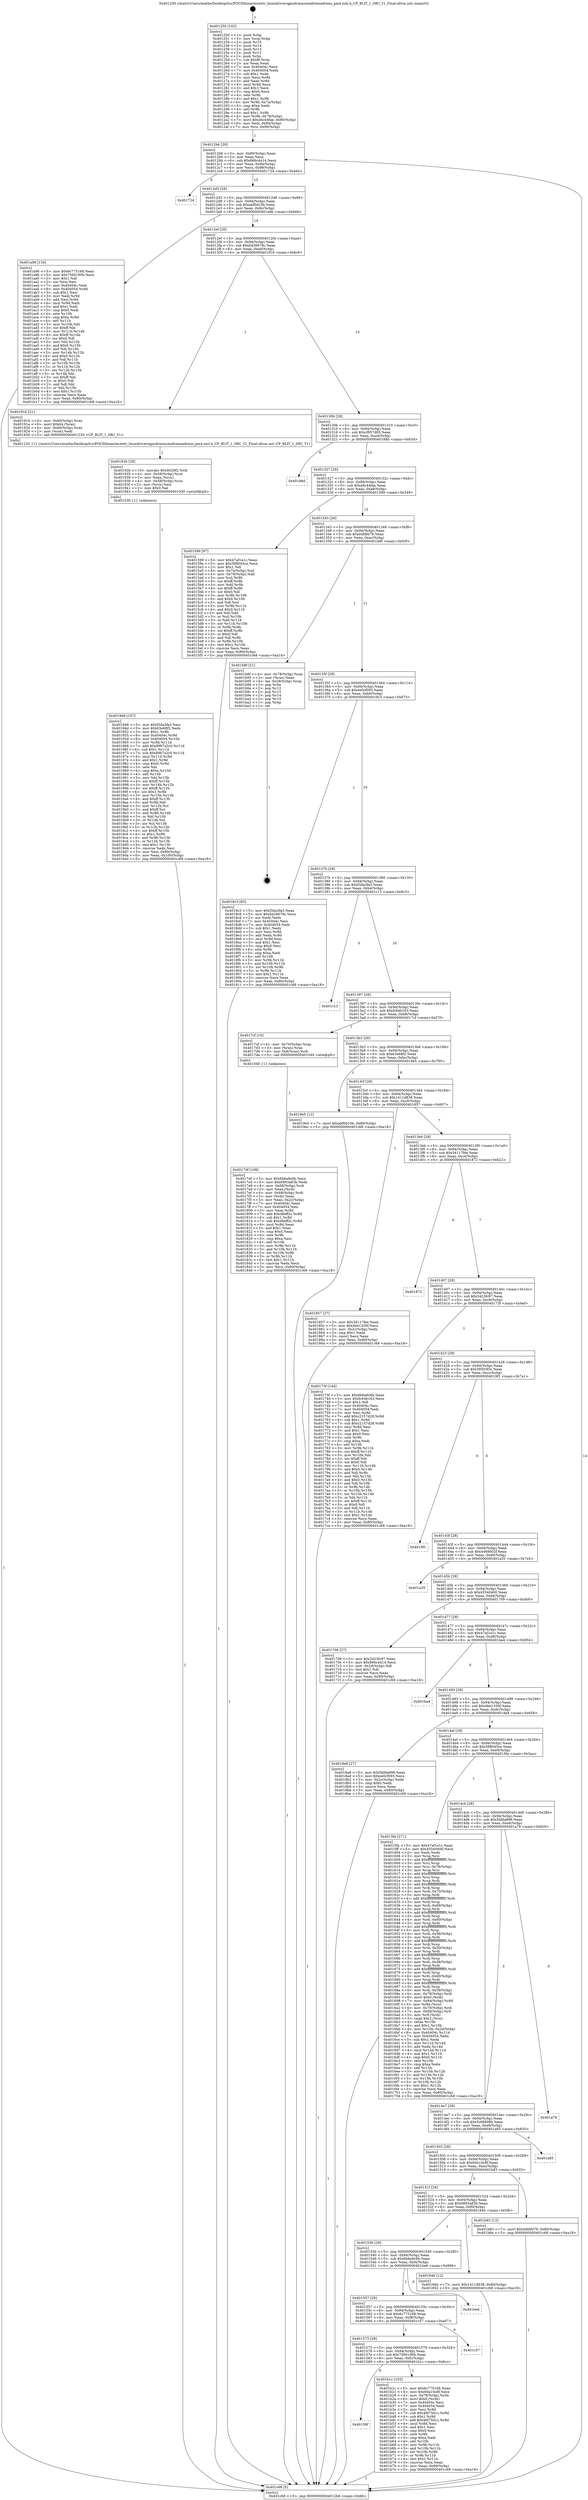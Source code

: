digraph "0x401250" {
  label = "0x401250 (/mnt/c/Users/mathe/Desktop/tcc/POCII/binaries/extr_linuxdriversgpudrmmsmadrenoadreno_pm4.xml.h_CP_BLIT_1_SRC_Y1_Final-ollvm.out::main(0))"
  labelloc = "t"
  node[shape=record]

  Entry [label="",width=0.3,height=0.3,shape=circle,fillcolor=black,style=filled]
  "0x4012b6" [label="{
     0x4012b6 [29]\l
     | [instrs]\l
     &nbsp;&nbsp;0x4012b6 \<+3\>: mov -0x80(%rbp),%eax\l
     &nbsp;&nbsp;0x4012b9 \<+2\>: mov %eax,%ecx\l
     &nbsp;&nbsp;0x4012bb \<+6\>: sub $0x866c4414,%ecx\l
     &nbsp;&nbsp;0x4012c1 \<+6\>: mov %eax,-0x94(%rbp)\l
     &nbsp;&nbsp;0x4012c7 \<+6\>: mov %ecx,-0x98(%rbp)\l
     &nbsp;&nbsp;0x4012cd \<+6\>: je 0000000000401724 \<main+0x4d4\>\l
  }"]
  "0x401724" [label="{
     0x401724\l
  }", style=dashed]
  "0x4012d3" [label="{
     0x4012d3 [28]\l
     | [instrs]\l
     &nbsp;&nbsp;0x4012d3 \<+5\>: jmp 00000000004012d8 \<main+0x88\>\l
     &nbsp;&nbsp;0x4012d8 \<+6\>: mov -0x94(%rbp),%eax\l
     &nbsp;&nbsp;0x4012de \<+5\>: sub $0xabf0d10b,%eax\l
     &nbsp;&nbsp;0x4012e3 \<+6\>: mov %eax,-0x9c(%rbp)\l
     &nbsp;&nbsp;0x4012e9 \<+6\>: je 0000000000401a96 \<main+0x846\>\l
  }"]
  Exit [label="",width=0.3,height=0.3,shape=circle,fillcolor=black,style=filled,peripheries=2]
  "0x401a96" [label="{
     0x401a96 [134]\l
     | [instrs]\l
     &nbsp;&nbsp;0x401a96 \<+5\>: mov $0x6c775168,%eax\l
     &nbsp;&nbsp;0x401a9b \<+5\>: mov $0x7560190b,%ecx\l
     &nbsp;&nbsp;0x401aa0 \<+2\>: mov $0x1,%dl\l
     &nbsp;&nbsp;0x401aa2 \<+2\>: xor %esi,%esi\l
     &nbsp;&nbsp;0x401aa4 \<+7\>: mov 0x40404c,%edi\l
     &nbsp;&nbsp;0x401aab \<+8\>: mov 0x404054,%r8d\l
     &nbsp;&nbsp;0x401ab3 \<+3\>: sub $0x1,%esi\l
     &nbsp;&nbsp;0x401ab6 \<+3\>: mov %edi,%r9d\l
     &nbsp;&nbsp;0x401ab9 \<+3\>: add %esi,%r9d\l
     &nbsp;&nbsp;0x401abc \<+4\>: imul %r9d,%edi\l
     &nbsp;&nbsp;0x401ac0 \<+3\>: and $0x1,%edi\l
     &nbsp;&nbsp;0x401ac3 \<+3\>: cmp $0x0,%edi\l
     &nbsp;&nbsp;0x401ac6 \<+4\>: sete %r10b\l
     &nbsp;&nbsp;0x401aca \<+4\>: cmp $0xa,%r8d\l
     &nbsp;&nbsp;0x401ace \<+4\>: setl %r11b\l
     &nbsp;&nbsp;0x401ad2 \<+3\>: mov %r10b,%bl\l
     &nbsp;&nbsp;0x401ad5 \<+3\>: xor $0xff,%bl\l
     &nbsp;&nbsp;0x401ad8 \<+3\>: mov %r11b,%r14b\l
     &nbsp;&nbsp;0x401adb \<+4\>: xor $0xff,%r14b\l
     &nbsp;&nbsp;0x401adf \<+3\>: xor $0x0,%dl\l
     &nbsp;&nbsp;0x401ae2 \<+3\>: mov %bl,%r15b\l
     &nbsp;&nbsp;0x401ae5 \<+4\>: and $0x0,%r15b\l
     &nbsp;&nbsp;0x401ae9 \<+3\>: and %dl,%r10b\l
     &nbsp;&nbsp;0x401aec \<+3\>: mov %r14b,%r12b\l
     &nbsp;&nbsp;0x401aef \<+4\>: and $0x0,%r12b\l
     &nbsp;&nbsp;0x401af3 \<+3\>: and %dl,%r11b\l
     &nbsp;&nbsp;0x401af6 \<+3\>: or %r10b,%r15b\l
     &nbsp;&nbsp;0x401af9 \<+3\>: or %r11b,%r12b\l
     &nbsp;&nbsp;0x401afc \<+3\>: xor %r12b,%r15b\l
     &nbsp;&nbsp;0x401aff \<+3\>: or %r14b,%bl\l
     &nbsp;&nbsp;0x401b02 \<+3\>: xor $0xff,%bl\l
     &nbsp;&nbsp;0x401b05 \<+3\>: or $0x0,%dl\l
     &nbsp;&nbsp;0x401b08 \<+2\>: and %dl,%bl\l
     &nbsp;&nbsp;0x401b0a \<+3\>: or %bl,%r15b\l
     &nbsp;&nbsp;0x401b0d \<+4\>: test $0x1,%r15b\l
     &nbsp;&nbsp;0x401b11 \<+3\>: cmovne %ecx,%eax\l
     &nbsp;&nbsp;0x401b14 \<+3\>: mov %eax,-0x80(%rbp)\l
     &nbsp;&nbsp;0x401b17 \<+5\>: jmp 0000000000401c68 \<main+0xa18\>\l
  }"]
  "0x4012ef" [label="{
     0x4012ef [28]\l
     | [instrs]\l
     &nbsp;&nbsp;0x4012ef \<+5\>: jmp 00000000004012f4 \<main+0xa4\>\l
     &nbsp;&nbsp;0x4012f4 \<+6\>: mov -0x94(%rbp),%eax\l
     &nbsp;&nbsp;0x4012fa \<+5\>: sub $0xb426678c,%eax\l
     &nbsp;&nbsp;0x4012ff \<+6\>: mov %eax,-0xa0(%rbp)\l
     &nbsp;&nbsp;0x401305 \<+6\>: je 0000000000401916 \<main+0x6c6\>\l
  }"]
  "0x40158f" [label="{
     0x40158f\l
  }", style=dashed]
  "0x401916" [label="{
     0x401916 [21]\l
     | [instrs]\l
     &nbsp;&nbsp;0x401916 \<+4\>: mov -0x60(%rbp),%rax\l
     &nbsp;&nbsp;0x40191a \<+6\>: movl $0x64,(%rax)\l
     &nbsp;&nbsp;0x401920 \<+4\>: mov -0x60(%rbp),%rax\l
     &nbsp;&nbsp;0x401924 \<+2\>: mov (%rax),%edi\l
     &nbsp;&nbsp;0x401926 \<+5\>: call 0000000000401220 \<CP_BLIT_1_SRC_Y1\>\l
     | [calls]\l
     &nbsp;&nbsp;0x401220 \{1\} (/mnt/c/Users/mathe/Desktop/tcc/POCII/binaries/extr_linuxdriversgpudrmmsmadrenoadreno_pm4.xml.h_CP_BLIT_1_SRC_Y1_Final-ollvm.out::CP_BLIT_1_SRC_Y1)\l
  }"]
  "0x40130b" [label="{
     0x40130b [28]\l
     | [instrs]\l
     &nbsp;&nbsp;0x40130b \<+5\>: jmp 0000000000401310 \<main+0xc0\>\l
     &nbsp;&nbsp;0x401310 \<+6\>: mov -0x94(%rbp),%eax\l
     &nbsp;&nbsp;0x401316 \<+5\>: sub $0xcf857d05,%eax\l
     &nbsp;&nbsp;0x40131b \<+6\>: mov %eax,-0xa4(%rbp)\l
     &nbsp;&nbsp;0x401321 \<+6\>: je 000000000040188d \<main+0x63d\>\l
  }"]
  "0x401b1c" [label="{
     0x401b1c [103]\l
     | [instrs]\l
     &nbsp;&nbsp;0x401b1c \<+5\>: mov $0x6c775168,%eax\l
     &nbsp;&nbsp;0x401b21 \<+5\>: mov $0x60a10c8f,%ecx\l
     &nbsp;&nbsp;0x401b26 \<+4\>: mov -0x78(%rbp),%rdx\l
     &nbsp;&nbsp;0x401b2a \<+6\>: movl $0x0,(%rdx)\l
     &nbsp;&nbsp;0x401b30 \<+7\>: mov 0x40404c,%esi\l
     &nbsp;&nbsp;0x401b37 \<+7\>: mov 0x404054,%edi\l
     &nbsp;&nbsp;0x401b3e \<+3\>: mov %esi,%r8d\l
     &nbsp;&nbsp;0x401b41 \<+7\>: sub $0x4fd75d1c,%r8d\l
     &nbsp;&nbsp;0x401b48 \<+4\>: sub $0x1,%r8d\l
     &nbsp;&nbsp;0x401b4c \<+7\>: add $0x4fd75d1c,%r8d\l
     &nbsp;&nbsp;0x401b53 \<+4\>: imul %r8d,%esi\l
     &nbsp;&nbsp;0x401b57 \<+3\>: and $0x1,%esi\l
     &nbsp;&nbsp;0x401b5a \<+3\>: cmp $0x0,%esi\l
     &nbsp;&nbsp;0x401b5d \<+4\>: sete %r9b\l
     &nbsp;&nbsp;0x401b61 \<+3\>: cmp $0xa,%edi\l
     &nbsp;&nbsp;0x401b64 \<+4\>: setl %r10b\l
     &nbsp;&nbsp;0x401b68 \<+3\>: mov %r9b,%r11b\l
     &nbsp;&nbsp;0x401b6b \<+3\>: and %r10b,%r11b\l
     &nbsp;&nbsp;0x401b6e \<+3\>: xor %r10b,%r9b\l
     &nbsp;&nbsp;0x401b71 \<+3\>: or %r9b,%r11b\l
     &nbsp;&nbsp;0x401b74 \<+4\>: test $0x1,%r11b\l
     &nbsp;&nbsp;0x401b78 \<+3\>: cmovne %ecx,%eax\l
     &nbsp;&nbsp;0x401b7b \<+3\>: mov %eax,-0x80(%rbp)\l
     &nbsp;&nbsp;0x401b7e \<+5\>: jmp 0000000000401c68 \<main+0xa18\>\l
  }"]
  "0x40188d" [label="{
     0x40188d\l
  }", style=dashed]
  "0x401327" [label="{
     0x401327 [28]\l
     | [instrs]\l
     &nbsp;&nbsp;0x401327 \<+5\>: jmp 000000000040132c \<main+0xdc\>\l
     &nbsp;&nbsp;0x40132c \<+6\>: mov -0x94(%rbp),%eax\l
     &nbsp;&nbsp;0x401332 \<+5\>: sub $0xd4c44fae,%eax\l
     &nbsp;&nbsp;0x401337 \<+6\>: mov %eax,-0xa8(%rbp)\l
     &nbsp;&nbsp;0x40133d \<+6\>: je 0000000000401599 \<main+0x349\>\l
  }"]
  "0x401573" [label="{
     0x401573 [28]\l
     | [instrs]\l
     &nbsp;&nbsp;0x401573 \<+5\>: jmp 0000000000401578 \<main+0x328\>\l
     &nbsp;&nbsp;0x401578 \<+6\>: mov -0x94(%rbp),%eax\l
     &nbsp;&nbsp;0x40157e \<+5\>: sub $0x7560190b,%eax\l
     &nbsp;&nbsp;0x401583 \<+6\>: mov %eax,-0xfc(%rbp)\l
     &nbsp;&nbsp;0x401589 \<+6\>: je 0000000000401b1c \<main+0x8cc\>\l
  }"]
  "0x401599" [label="{
     0x401599 [97]\l
     | [instrs]\l
     &nbsp;&nbsp;0x401599 \<+5\>: mov $0x47af1e1c,%eax\l
     &nbsp;&nbsp;0x40159e \<+5\>: mov $0x588045ce,%ecx\l
     &nbsp;&nbsp;0x4015a3 \<+2\>: mov $0x1,%dl\l
     &nbsp;&nbsp;0x4015a5 \<+4\>: mov -0x7a(%rbp),%sil\l
     &nbsp;&nbsp;0x4015a9 \<+4\>: mov -0x79(%rbp),%dil\l
     &nbsp;&nbsp;0x4015ad \<+3\>: mov %sil,%r8b\l
     &nbsp;&nbsp;0x4015b0 \<+4\>: xor $0xff,%r8b\l
     &nbsp;&nbsp;0x4015b4 \<+3\>: mov %dil,%r9b\l
     &nbsp;&nbsp;0x4015b7 \<+4\>: xor $0xff,%r9b\l
     &nbsp;&nbsp;0x4015bb \<+3\>: xor $0x0,%dl\l
     &nbsp;&nbsp;0x4015be \<+3\>: mov %r8b,%r10b\l
     &nbsp;&nbsp;0x4015c1 \<+4\>: and $0x0,%r10b\l
     &nbsp;&nbsp;0x4015c5 \<+3\>: and %dl,%sil\l
     &nbsp;&nbsp;0x4015c8 \<+3\>: mov %r9b,%r11b\l
     &nbsp;&nbsp;0x4015cb \<+4\>: and $0x0,%r11b\l
     &nbsp;&nbsp;0x4015cf \<+3\>: and %dl,%dil\l
     &nbsp;&nbsp;0x4015d2 \<+3\>: or %sil,%r10b\l
     &nbsp;&nbsp;0x4015d5 \<+3\>: or %dil,%r11b\l
     &nbsp;&nbsp;0x4015d8 \<+3\>: xor %r11b,%r10b\l
     &nbsp;&nbsp;0x4015db \<+3\>: or %r9b,%r8b\l
     &nbsp;&nbsp;0x4015de \<+4\>: xor $0xff,%r8b\l
     &nbsp;&nbsp;0x4015e2 \<+3\>: or $0x0,%dl\l
     &nbsp;&nbsp;0x4015e5 \<+3\>: and %dl,%r8b\l
     &nbsp;&nbsp;0x4015e8 \<+3\>: or %r8b,%r10b\l
     &nbsp;&nbsp;0x4015eb \<+4\>: test $0x1,%r10b\l
     &nbsp;&nbsp;0x4015ef \<+3\>: cmovne %ecx,%eax\l
     &nbsp;&nbsp;0x4015f2 \<+3\>: mov %eax,-0x80(%rbp)\l
     &nbsp;&nbsp;0x4015f5 \<+5\>: jmp 0000000000401c68 \<main+0xa18\>\l
  }"]
  "0x401343" [label="{
     0x401343 [28]\l
     | [instrs]\l
     &nbsp;&nbsp;0x401343 \<+5\>: jmp 0000000000401348 \<main+0xf8\>\l
     &nbsp;&nbsp;0x401348 \<+6\>: mov -0x94(%rbp),%eax\l
     &nbsp;&nbsp;0x40134e \<+5\>: sub $0xd4fdfd79,%eax\l
     &nbsp;&nbsp;0x401353 \<+6\>: mov %eax,-0xac(%rbp)\l
     &nbsp;&nbsp;0x401359 \<+6\>: je 0000000000401b8f \<main+0x93f\>\l
  }"]
  "0x401c68" [label="{
     0x401c68 [5]\l
     | [instrs]\l
     &nbsp;&nbsp;0x401c68 \<+5\>: jmp 00000000004012b6 \<main+0x66\>\l
  }"]
  "0x401250" [label="{
     0x401250 [102]\l
     | [instrs]\l
     &nbsp;&nbsp;0x401250 \<+1\>: push %rbp\l
     &nbsp;&nbsp;0x401251 \<+3\>: mov %rsp,%rbp\l
     &nbsp;&nbsp;0x401254 \<+2\>: push %r15\l
     &nbsp;&nbsp;0x401256 \<+2\>: push %r14\l
     &nbsp;&nbsp;0x401258 \<+2\>: push %r13\l
     &nbsp;&nbsp;0x40125a \<+2\>: push %r12\l
     &nbsp;&nbsp;0x40125c \<+1\>: push %rbx\l
     &nbsp;&nbsp;0x40125d \<+7\>: sub $0xf8,%rsp\l
     &nbsp;&nbsp;0x401264 \<+2\>: xor %eax,%eax\l
     &nbsp;&nbsp;0x401266 \<+7\>: mov 0x40404c,%ecx\l
     &nbsp;&nbsp;0x40126d \<+7\>: mov 0x404054,%edx\l
     &nbsp;&nbsp;0x401274 \<+3\>: sub $0x1,%eax\l
     &nbsp;&nbsp;0x401277 \<+3\>: mov %ecx,%r8d\l
     &nbsp;&nbsp;0x40127a \<+3\>: add %eax,%r8d\l
     &nbsp;&nbsp;0x40127d \<+4\>: imul %r8d,%ecx\l
     &nbsp;&nbsp;0x401281 \<+3\>: and $0x1,%ecx\l
     &nbsp;&nbsp;0x401284 \<+3\>: cmp $0x0,%ecx\l
     &nbsp;&nbsp;0x401287 \<+4\>: sete %r9b\l
     &nbsp;&nbsp;0x40128b \<+4\>: and $0x1,%r9b\l
     &nbsp;&nbsp;0x40128f \<+4\>: mov %r9b,-0x7a(%rbp)\l
     &nbsp;&nbsp;0x401293 \<+3\>: cmp $0xa,%edx\l
     &nbsp;&nbsp;0x401296 \<+4\>: setl %r9b\l
     &nbsp;&nbsp;0x40129a \<+4\>: and $0x1,%r9b\l
     &nbsp;&nbsp;0x40129e \<+4\>: mov %r9b,-0x79(%rbp)\l
     &nbsp;&nbsp;0x4012a2 \<+7\>: movl $0xd4c44fae,-0x80(%rbp)\l
     &nbsp;&nbsp;0x4012a9 \<+6\>: mov %edi,-0x84(%rbp)\l
     &nbsp;&nbsp;0x4012af \<+7\>: mov %rsi,-0x90(%rbp)\l
  }"]
  "0x401c57" [label="{
     0x401c57\l
  }", style=dashed]
  "0x401b8f" [label="{
     0x401b8f [21]\l
     | [instrs]\l
     &nbsp;&nbsp;0x401b8f \<+4\>: mov -0x78(%rbp),%rax\l
     &nbsp;&nbsp;0x401b93 \<+2\>: mov (%rax),%eax\l
     &nbsp;&nbsp;0x401b95 \<+4\>: lea -0x28(%rbp),%rsp\l
     &nbsp;&nbsp;0x401b99 \<+1\>: pop %rbx\l
     &nbsp;&nbsp;0x401b9a \<+2\>: pop %r12\l
     &nbsp;&nbsp;0x401b9c \<+2\>: pop %r13\l
     &nbsp;&nbsp;0x401b9e \<+2\>: pop %r14\l
     &nbsp;&nbsp;0x401ba0 \<+2\>: pop %r15\l
     &nbsp;&nbsp;0x401ba2 \<+1\>: pop %rbp\l
     &nbsp;&nbsp;0x401ba3 \<+1\>: ret\l
  }"]
  "0x40135f" [label="{
     0x40135f [28]\l
     | [instrs]\l
     &nbsp;&nbsp;0x40135f \<+5\>: jmp 0000000000401364 \<main+0x114\>\l
     &nbsp;&nbsp;0x401364 \<+6\>: mov -0x94(%rbp),%eax\l
     &nbsp;&nbsp;0x40136a \<+5\>: sub $0xee0cf093,%eax\l
     &nbsp;&nbsp;0x40136f \<+6\>: mov %eax,-0xb0(%rbp)\l
     &nbsp;&nbsp;0x401375 \<+6\>: je 00000000004018c3 \<main+0x673\>\l
  }"]
  "0x401557" [label="{
     0x401557 [28]\l
     | [instrs]\l
     &nbsp;&nbsp;0x401557 \<+5\>: jmp 000000000040155c \<main+0x30c\>\l
     &nbsp;&nbsp;0x40155c \<+6\>: mov -0x94(%rbp),%eax\l
     &nbsp;&nbsp;0x401562 \<+5\>: sub $0x6c775168,%eax\l
     &nbsp;&nbsp;0x401567 \<+6\>: mov %eax,-0xf8(%rbp)\l
     &nbsp;&nbsp;0x40156d \<+6\>: je 0000000000401c57 \<main+0xa07\>\l
  }"]
  "0x4018c3" [label="{
     0x4018c3 [83]\l
     | [instrs]\l
     &nbsp;&nbsp;0x4018c3 \<+5\>: mov $0xf3da3fa3,%eax\l
     &nbsp;&nbsp;0x4018c8 \<+5\>: mov $0xb426678c,%ecx\l
     &nbsp;&nbsp;0x4018cd \<+2\>: xor %edx,%edx\l
     &nbsp;&nbsp;0x4018cf \<+7\>: mov 0x40404c,%esi\l
     &nbsp;&nbsp;0x4018d6 \<+7\>: mov 0x404054,%edi\l
     &nbsp;&nbsp;0x4018dd \<+3\>: sub $0x1,%edx\l
     &nbsp;&nbsp;0x4018e0 \<+3\>: mov %esi,%r8d\l
     &nbsp;&nbsp;0x4018e3 \<+3\>: add %edx,%r8d\l
     &nbsp;&nbsp;0x4018e6 \<+4\>: imul %r8d,%esi\l
     &nbsp;&nbsp;0x4018ea \<+3\>: and $0x1,%esi\l
     &nbsp;&nbsp;0x4018ed \<+3\>: cmp $0x0,%esi\l
     &nbsp;&nbsp;0x4018f0 \<+4\>: sete %r9b\l
     &nbsp;&nbsp;0x4018f4 \<+3\>: cmp $0xa,%edi\l
     &nbsp;&nbsp;0x4018f7 \<+4\>: setl %r10b\l
     &nbsp;&nbsp;0x4018fb \<+3\>: mov %r9b,%r11b\l
     &nbsp;&nbsp;0x4018fe \<+3\>: and %r10b,%r11b\l
     &nbsp;&nbsp;0x401901 \<+3\>: xor %r10b,%r9b\l
     &nbsp;&nbsp;0x401904 \<+3\>: or %r9b,%r11b\l
     &nbsp;&nbsp;0x401907 \<+4\>: test $0x1,%r11b\l
     &nbsp;&nbsp;0x40190b \<+3\>: cmovne %ecx,%eax\l
     &nbsp;&nbsp;0x40190e \<+3\>: mov %eax,-0x80(%rbp)\l
     &nbsp;&nbsp;0x401911 \<+5\>: jmp 0000000000401c68 \<main+0xa18\>\l
  }"]
  "0x40137b" [label="{
     0x40137b [28]\l
     | [instrs]\l
     &nbsp;&nbsp;0x40137b \<+5\>: jmp 0000000000401380 \<main+0x130\>\l
     &nbsp;&nbsp;0x401380 \<+6\>: mov -0x94(%rbp),%eax\l
     &nbsp;&nbsp;0x401386 \<+5\>: sub $0xf3da3fa3,%eax\l
     &nbsp;&nbsp;0x40138b \<+6\>: mov %eax,-0xb4(%rbp)\l
     &nbsp;&nbsp;0x401391 \<+6\>: je 0000000000401c13 \<main+0x9c3\>\l
  }"]
  "0x401be6" [label="{
     0x401be6\l
  }", style=dashed]
  "0x401c13" [label="{
     0x401c13\l
  }", style=dashed]
  "0x401397" [label="{
     0x401397 [28]\l
     | [instrs]\l
     &nbsp;&nbsp;0x401397 \<+5\>: jmp 000000000040139c \<main+0x14c\>\l
     &nbsp;&nbsp;0x40139c \<+6\>: mov -0x94(%rbp),%eax\l
     &nbsp;&nbsp;0x4013a2 \<+5\>: sub $0xfc64b163,%eax\l
     &nbsp;&nbsp;0x4013a7 \<+6\>: mov %eax,-0xb8(%rbp)\l
     &nbsp;&nbsp;0x4013ad \<+6\>: je 00000000004017cf \<main+0x57f\>\l
  }"]
  "0x401948" [label="{
     0x401948 [157]\l
     | [instrs]\l
     &nbsp;&nbsp;0x401948 \<+5\>: mov $0xf3da3fa3,%esi\l
     &nbsp;&nbsp;0x40194d \<+5\>: mov $0x63e68f2,%edx\l
     &nbsp;&nbsp;0x401952 \<+3\>: mov $0x1,%r8b\l
     &nbsp;&nbsp;0x401955 \<+8\>: mov 0x40404c,%r9d\l
     &nbsp;&nbsp;0x40195d \<+8\>: mov 0x404054,%r10d\l
     &nbsp;&nbsp;0x401965 \<+3\>: mov %r9d,%r11d\l
     &nbsp;&nbsp;0x401968 \<+7\>: add $0x89b7a2c0,%r11d\l
     &nbsp;&nbsp;0x40196f \<+4\>: sub $0x1,%r11d\l
     &nbsp;&nbsp;0x401973 \<+7\>: sub $0x89b7a2c0,%r11d\l
     &nbsp;&nbsp;0x40197a \<+4\>: imul %r11d,%r9d\l
     &nbsp;&nbsp;0x40197e \<+4\>: and $0x1,%r9d\l
     &nbsp;&nbsp;0x401982 \<+4\>: cmp $0x0,%r9d\l
     &nbsp;&nbsp;0x401986 \<+3\>: sete %bl\l
     &nbsp;&nbsp;0x401989 \<+4\>: cmp $0xa,%r10d\l
     &nbsp;&nbsp;0x40198d \<+4\>: setl %r14b\l
     &nbsp;&nbsp;0x401991 \<+3\>: mov %bl,%r15b\l
     &nbsp;&nbsp;0x401994 \<+4\>: xor $0xff,%r15b\l
     &nbsp;&nbsp;0x401998 \<+3\>: mov %r14b,%r12b\l
     &nbsp;&nbsp;0x40199b \<+4\>: xor $0xff,%r12b\l
     &nbsp;&nbsp;0x40199f \<+4\>: xor $0x1,%r8b\l
     &nbsp;&nbsp;0x4019a3 \<+3\>: mov %r15b,%r13b\l
     &nbsp;&nbsp;0x4019a6 \<+4\>: and $0xff,%r13b\l
     &nbsp;&nbsp;0x4019aa \<+3\>: and %r8b,%bl\l
     &nbsp;&nbsp;0x4019ad \<+3\>: mov %r12b,%cl\l
     &nbsp;&nbsp;0x4019b0 \<+3\>: and $0xff,%cl\l
     &nbsp;&nbsp;0x4019b3 \<+3\>: and %r8b,%r14b\l
     &nbsp;&nbsp;0x4019b6 \<+3\>: or %bl,%r13b\l
     &nbsp;&nbsp;0x4019b9 \<+3\>: or %r14b,%cl\l
     &nbsp;&nbsp;0x4019bc \<+3\>: xor %cl,%r13b\l
     &nbsp;&nbsp;0x4019bf \<+3\>: or %r12b,%r15b\l
     &nbsp;&nbsp;0x4019c2 \<+4\>: xor $0xff,%r15b\l
     &nbsp;&nbsp;0x4019c6 \<+4\>: or $0x1,%r8b\l
     &nbsp;&nbsp;0x4019ca \<+3\>: and %r8b,%r15b\l
     &nbsp;&nbsp;0x4019cd \<+3\>: or %r15b,%r13b\l
     &nbsp;&nbsp;0x4019d0 \<+4\>: test $0x1,%r13b\l
     &nbsp;&nbsp;0x4019d4 \<+3\>: cmovne %edx,%esi\l
     &nbsp;&nbsp;0x4019d7 \<+3\>: mov %esi,-0x80(%rbp)\l
     &nbsp;&nbsp;0x4019da \<+6\>: mov %eax,-0x100(%rbp)\l
     &nbsp;&nbsp;0x4019e0 \<+5\>: jmp 0000000000401c68 \<main+0xa18\>\l
  }"]
  "0x4017cf" [label="{
     0x4017cf [16]\l
     | [instrs]\l
     &nbsp;&nbsp;0x4017cf \<+4\>: mov -0x70(%rbp),%rax\l
     &nbsp;&nbsp;0x4017d3 \<+3\>: mov (%rax),%rax\l
     &nbsp;&nbsp;0x4017d6 \<+4\>: mov 0x8(%rax),%rdi\l
     &nbsp;&nbsp;0x4017da \<+5\>: call 0000000000401040 \<atoi@plt\>\l
     | [calls]\l
     &nbsp;&nbsp;0x401040 \{1\} (unknown)\l
  }"]
  "0x4013b3" [label="{
     0x4013b3 [28]\l
     | [instrs]\l
     &nbsp;&nbsp;0x4013b3 \<+5\>: jmp 00000000004013b8 \<main+0x168\>\l
     &nbsp;&nbsp;0x4013b8 \<+6\>: mov -0x94(%rbp),%eax\l
     &nbsp;&nbsp;0x4013be \<+5\>: sub $0x63e68f2,%eax\l
     &nbsp;&nbsp;0x4013c3 \<+6\>: mov %eax,-0xbc(%rbp)\l
     &nbsp;&nbsp;0x4013c9 \<+6\>: je 00000000004019e5 \<main+0x795\>\l
  }"]
  "0x40192b" [label="{
     0x40192b [29]\l
     | [instrs]\l
     &nbsp;&nbsp;0x40192b \<+10\>: movabs $0x4020f2,%rdi\l
     &nbsp;&nbsp;0x401935 \<+4\>: mov -0x58(%rbp),%rcx\l
     &nbsp;&nbsp;0x401939 \<+2\>: mov %eax,(%rcx)\l
     &nbsp;&nbsp;0x40193b \<+4\>: mov -0x58(%rbp),%rcx\l
     &nbsp;&nbsp;0x40193f \<+2\>: mov (%rcx),%esi\l
     &nbsp;&nbsp;0x401941 \<+2\>: mov $0x0,%al\l
     &nbsp;&nbsp;0x401943 \<+5\>: call 0000000000401030 \<printf@plt\>\l
     | [calls]\l
     &nbsp;&nbsp;0x401030 \{1\} (unknown)\l
  }"]
  "0x4019e5" [label="{
     0x4019e5 [12]\l
     | [instrs]\l
     &nbsp;&nbsp;0x4019e5 \<+7\>: movl $0xabf0d10b,-0x80(%rbp)\l
     &nbsp;&nbsp;0x4019ec \<+5\>: jmp 0000000000401c68 \<main+0xa18\>\l
  }"]
  "0x4013cf" [label="{
     0x4013cf [28]\l
     | [instrs]\l
     &nbsp;&nbsp;0x4013cf \<+5\>: jmp 00000000004013d4 \<main+0x184\>\l
     &nbsp;&nbsp;0x4013d4 \<+6\>: mov -0x94(%rbp),%eax\l
     &nbsp;&nbsp;0x4013da \<+5\>: sub $0x1411d838,%eax\l
     &nbsp;&nbsp;0x4013df \<+6\>: mov %eax,-0xc0(%rbp)\l
     &nbsp;&nbsp;0x4013e5 \<+6\>: je 0000000000401857 \<main+0x607\>\l
  }"]
  "0x40153b" [label="{
     0x40153b [28]\l
     | [instrs]\l
     &nbsp;&nbsp;0x40153b \<+5\>: jmp 0000000000401540 \<main+0x2f0\>\l
     &nbsp;&nbsp;0x401540 \<+6\>: mov -0x94(%rbp),%eax\l
     &nbsp;&nbsp;0x401546 \<+5\>: sub $0x6b6a8c6b,%eax\l
     &nbsp;&nbsp;0x40154b \<+6\>: mov %eax,-0xf4(%rbp)\l
     &nbsp;&nbsp;0x401551 \<+6\>: je 0000000000401be6 \<main+0x996\>\l
  }"]
  "0x401857" [label="{
     0x401857 [27]\l
     | [instrs]\l
     &nbsp;&nbsp;0x401857 \<+5\>: mov $0x34117fee,%eax\l
     &nbsp;&nbsp;0x40185c \<+5\>: mov $0x4be1330f,%ecx\l
     &nbsp;&nbsp;0x401861 \<+3\>: mov -0x2c(%rbp),%edx\l
     &nbsp;&nbsp;0x401864 \<+3\>: cmp $0x1,%edx\l
     &nbsp;&nbsp;0x401867 \<+3\>: cmovl %ecx,%eax\l
     &nbsp;&nbsp;0x40186a \<+3\>: mov %eax,-0x80(%rbp)\l
     &nbsp;&nbsp;0x40186d \<+5\>: jmp 0000000000401c68 \<main+0xa18\>\l
  }"]
  "0x4013eb" [label="{
     0x4013eb [28]\l
     | [instrs]\l
     &nbsp;&nbsp;0x4013eb \<+5\>: jmp 00000000004013f0 \<main+0x1a0\>\l
     &nbsp;&nbsp;0x4013f0 \<+6\>: mov -0x94(%rbp),%eax\l
     &nbsp;&nbsp;0x4013f6 \<+5\>: sub $0x34117fee,%eax\l
     &nbsp;&nbsp;0x4013fb \<+6\>: mov %eax,-0xc4(%rbp)\l
     &nbsp;&nbsp;0x401401 \<+6\>: je 0000000000401872 \<main+0x622\>\l
  }"]
  "0x40184b" [label="{
     0x40184b [12]\l
     | [instrs]\l
     &nbsp;&nbsp;0x40184b \<+7\>: movl $0x1411d838,-0x80(%rbp)\l
     &nbsp;&nbsp;0x401852 \<+5\>: jmp 0000000000401c68 \<main+0xa18\>\l
  }"]
  "0x401872" [label="{
     0x401872\l
  }", style=dashed]
  "0x401407" [label="{
     0x401407 [28]\l
     | [instrs]\l
     &nbsp;&nbsp;0x401407 \<+5\>: jmp 000000000040140c \<main+0x1bc\>\l
     &nbsp;&nbsp;0x40140c \<+6\>: mov -0x94(%rbp),%eax\l
     &nbsp;&nbsp;0x401412 \<+5\>: sub $0x3423fc97,%eax\l
     &nbsp;&nbsp;0x401417 \<+6\>: mov %eax,-0xc8(%rbp)\l
     &nbsp;&nbsp;0x40141d \<+6\>: je 000000000040173f \<main+0x4ef\>\l
  }"]
  "0x40151f" [label="{
     0x40151f [28]\l
     | [instrs]\l
     &nbsp;&nbsp;0x40151f \<+5\>: jmp 0000000000401524 \<main+0x2d4\>\l
     &nbsp;&nbsp;0x401524 \<+6\>: mov -0x94(%rbp),%eax\l
     &nbsp;&nbsp;0x40152a \<+5\>: sub $0x6893a83b,%eax\l
     &nbsp;&nbsp;0x40152f \<+6\>: mov %eax,-0xf0(%rbp)\l
     &nbsp;&nbsp;0x401535 \<+6\>: je 000000000040184b \<main+0x5fb\>\l
  }"]
  "0x40173f" [label="{
     0x40173f [144]\l
     | [instrs]\l
     &nbsp;&nbsp;0x40173f \<+5\>: mov $0x6b6a8c6b,%eax\l
     &nbsp;&nbsp;0x401744 \<+5\>: mov $0xfc64b163,%ecx\l
     &nbsp;&nbsp;0x401749 \<+2\>: mov $0x1,%dl\l
     &nbsp;&nbsp;0x40174b \<+7\>: mov 0x40404c,%esi\l
     &nbsp;&nbsp;0x401752 \<+7\>: mov 0x404054,%edi\l
     &nbsp;&nbsp;0x401759 \<+3\>: mov %esi,%r8d\l
     &nbsp;&nbsp;0x40175c \<+7\>: add $0xc2157d28,%r8d\l
     &nbsp;&nbsp;0x401763 \<+4\>: sub $0x1,%r8d\l
     &nbsp;&nbsp;0x401767 \<+7\>: sub $0xc2157d28,%r8d\l
     &nbsp;&nbsp;0x40176e \<+4\>: imul %r8d,%esi\l
     &nbsp;&nbsp;0x401772 \<+3\>: and $0x1,%esi\l
     &nbsp;&nbsp;0x401775 \<+3\>: cmp $0x0,%esi\l
     &nbsp;&nbsp;0x401778 \<+4\>: sete %r9b\l
     &nbsp;&nbsp;0x40177c \<+3\>: cmp $0xa,%edi\l
     &nbsp;&nbsp;0x40177f \<+4\>: setl %r10b\l
     &nbsp;&nbsp;0x401783 \<+3\>: mov %r9b,%r11b\l
     &nbsp;&nbsp;0x401786 \<+4\>: xor $0xff,%r11b\l
     &nbsp;&nbsp;0x40178a \<+3\>: mov %r10b,%bl\l
     &nbsp;&nbsp;0x40178d \<+3\>: xor $0xff,%bl\l
     &nbsp;&nbsp;0x401790 \<+3\>: xor $0x0,%dl\l
     &nbsp;&nbsp;0x401793 \<+3\>: mov %r11b,%r14b\l
     &nbsp;&nbsp;0x401796 \<+4\>: and $0x0,%r14b\l
     &nbsp;&nbsp;0x40179a \<+3\>: and %dl,%r9b\l
     &nbsp;&nbsp;0x40179d \<+3\>: mov %bl,%r15b\l
     &nbsp;&nbsp;0x4017a0 \<+4\>: and $0x0,%r15b\l
     &nbsp;&nbsp;0x4017a4 \<+3\>: and %dl,%r10b\l
     &nbsp;&nbsp;0x4017a7 \<+3\>: or %r9b,%r14b\l
     &nbsp;&nbsp;0x4017aa \<+3\>: or %r10b,%r15b\l
     &nbsp;&nbsp;0x4017ad \<+3\>: xor %r15b,%r14b\l
     &nbsp;&nbsp;0x4017b0 \<+3\>: or %bl,%r11b\l
     &nbsp;&nbsp;0x4017b3 \<+4\>: xor $0xff,%r11b\l
     &nbsp;&nbsp;0x4017b7 \<+3\>: or $0x0,%dl\l
     &nbsp;&nbsp;0x4017ba \<+3\>: and %dl,%r11b\l
     &nbsp;&nbsp;0x4017bd \<+3\>: or %r11b,%r14b\l
     &nbsp;&nbsp;0x4017c0 \<+4\>: test $0x1,%r14b\l
     &nbsp;&nbsp;0x4017c4 \<+3\>: cmovne %ecx,%eax\l
     &nbsp;&nbsp;0x4017c7 \<+3\>: mov %eax,-0x80(%rbp)\l
     &nbsp;&nbsp;0x4017ca \<+5\>: jmp 0000000000401c68 \<main+0xa18\>\l
  }"]
  "0x401423" [label="{
     0x401423 [28]\l
     | [instrs]\l
     &nbsp;&nbsp;0x401423 \<+5\>: jmp 0000000000401428 \<main+0x1d8\>\l
     &nbsp;&nbsp;0x401428 \<+6\>: mov -0x94(%rbp),%eax\l
     &nbsp;&nbsp;0x40142e \<+5\>: sub $0x39503f3c,%eax\l
     &nbsp;&nbsp;0x401433 \<+6\>: mov %eax,-0xcc(%rbp)\l
     &nbsp;&nbsp;0x401439 \<+6\>: je 00000000004019f1 \<main+0x7a1\>\l
  }"]
  "0x401b83" [label="{
     0x401b83 [12]\l
     | [instrs]\l
     &nbsp;&nbsp;0x401b83 \<+7\>: movl $0xd4fdfd79,-0x80(%rbp)\l
     &nbsp;&nbsp;0x401b8a \<+5\>: jmp 0000000000401c68 \<main+0xa18\>\l
  }"]
  "0x4019f1" [label="{
     0x4019f1\l
  }", style=dashed]
  "0x40143f" [label="{
     0x40143f [28]\l
     | [instrs]\l
     &nbsp;&nbsp;0x40143f \<+5\>: jmp 0000000000401444 \<main+0x1f4\>\l
     &nbsp;&nbsp;0x401444 \<+6\>: mov -0x94(%rbp),%eax\l
     &nbsp;&nbsp;0x40144a \<+5\>: sub $0x4468602f,%eax\l
     &nbsp;&nbsp;0x40144f \<+6\>: mov %eax,-0xd0(%rbp)\l
     &nbsp;&nbsp;0x401455 \<+6\>: je 0000000000401a35 \<main+0x7e5\>\l
  }"]
  "0x401503" [label="{
     0x401503 [28]\l
     | [instrs]\l
     &nbsp;&nbsp;0x401503 \<+5\>: jmp 0000000000401508 \<main+0x2b8\>\l
     &nbsp;&nbsp;0x401508 \<+6\>: mov -0x94(%rbp),%eax\l
     &nbsp;&nbsp;0x40150e \<+5\>: sub $0x60a10c8f,%eax\l
     &nbsp;&nbsp;0x401513 \<+6\>: mov %eax,-0xec(%rbp)\l
     &nbsp;&nbsp;0x401519 \<+6\>: je 0000000000401b83 \<main+0x933\>\l
  }"]
  "0x401a35" [label="{
     0x401a35\l
  }", style=dashed]
  "0x40145b" [label="{
     0x40145b [28]\l
     | [instrs]\l
     &nbsp;&nbsp;0x40145b \<+5\>: jmp 0000000000401460 \<main+0x210\>\l
     &nbsp;&nbsp;0x401460 \<+6\>: mov -0x94(%rbp),%eax\l
     &nbsp;&nbsp;0x401466 \<+5\>: sub $0x45540400,%eax\l
     &nbsp;&nbsp;0x40146b \<+6\>: mov %eax,-0xd4(%rbp)\l
     &nbsp;&nbsp;0x401471 \<+6\>: je 0000000000401709 \<main+0x4b9\>\l
  }"]
  "0x401a85" [label="{
     0x401a85\l
  }", style=dashed]
  "0x401709" [label="{
     0x401709 [27]\l
     | [instrs]\l
     &nbsp;&nbsp;0x401709 \<+5\>: mov $0x3423fc97,%eax\l
     &nbsp;&nbsp;0x40170e \<+5\>: mov $0x866c4414,%ecx\l
     &nbsp;&nbsp;0x401713 \<+3\>: mov -0x2d(%rbp),%dl\l
     &nbsp;&nbsp;0x401716 \<+3\>: test $0x1,%dl\l
     &nbsp;&nbsp;0x401719 \<+3\>: cmovne %ecx,%eax\l
     &nbsp;&nbsp;0x40171c \<+3\>: mov %eax,-0x80(%rbp)\l
     &nbsp;&nbsp;0x40171f \<+5\>: jmp 0000000000401c68 \<main+0xa18\>\l
  }"]
  "0x401477" [label="{
     0x401477 [28]\l
     | [instrs]\l
     &nbsp;&nbsp;0x401477 \<+5\>: jmp 000000000040147c \<main+0x22c\>\l
     &nbsp;&nbsp;0x40147c \<+6\>: mov -0x94(%rbp),%eax\l
     &nbsp;&nbsp;0x401482 \<+5\>: sub $0x47af1e1c,%eax\l
     &nbsp;&nbsp;0x401487 \<+6\>: mov %eax,-0xd8(%rbp)\l
     &nbsp;&nbsp;0x40148d \<+6\>: je 0000000000401ba4 \<main+0x954\>\l
  }"]
  "0x4014e7" [label="{
     0x4014e7 [28]\l
     | [instrs]\l
     &nbsp;&nbsp;0x4014e7 \<+5\>: jmp 00000000004014ec \<main+0x29c\>\l
     &nbsp;&nbsp;0x4014ec \<+6\>: mov -0x94(%rbp),%eax\l
     &nbsp;&nbsp;0x4014f2 \<+5\>: sub $0x5c68809b,%eax\l
     &nbsp;&nbsp;0x4014f7 \<+6\>: mov %eax,-0xe8(%rbp)\l
     &nbsp;&nbsp;0x4014fd \<+6\>: je 0000000000401a85 \<main+0x835\>\l
  }"]
  "0x401ba4" [label="{
     0x401ba4\l
  }", style=dashed]
  "0x401493" [label="{
     0x401493 [28]\l
     | [instrs]\l
     &nbsp;&nbsp;0x401493 \<+5\>: jmp 0000000000401498 \<main+0x248\>\l
     &nbsp;&nbsp;0x401498 \<+6\>: mov -0x94(%rbp),%eax\l
     &nbsp;&nbsp;0x40149e \<+5\>: sub $0x4be1330f,%eax\l
     &nbsp;&nbsp;0x4014a3 \<+6\>: mov %eax,-0xdc(%rbp)\l
     &nbsp;&nbsp;0x4014a9 \<+6\>: je 00000000004018a8 \<main+0x658\>\l
  }"]
  "0x401a79" [label="{
     0x401a79\l
  }", style=dashed]
  "0x4018a8" [label="{
     0x4018a8 [27]\l
     | [instrs]\l
     &nbsp;&nbsp;0x4018a8 \<+5\>: mov $0x5bfda898,%eax\l
     &nbsp;&nbsp;0x4018ad \<+5\>: mov $0xee0cf093,%ecx\l
     &nbsp;&nbsp;0x4018b2 \<+3\>: mov -0x2c(%rbp),%edx\l
     &nbsp;&nbsp;0x4018b5 \<+3\>: cmp $0x0,%edx\l
     &nbsp;&nbsp;0x4018b8 \<+3\>: cmove %ecx,%eax\l
     &nbsp;&nbsp;0x4018bb \<+3\>: mov %eax,-0x80(%rbp)\l
     &nbsp;&nbsp;0x4018be \<+5\>: jmp 0000000000401c68 \<main+0xa18\>\l
  }"]
  "0x4014af" [label="{
     0x4014af [28]\l
     | [instrs]\l
     &nbsp;&nbsp;0x4014af \<+5\>: jmp 00000000004014b4 \<main+0x264\>\l
     &nbsp;&nbsp;0x4014b4 \<+6\>: mov -0x94(%rbp),%eax\l
     &nbsp;&nbsp;0x4014ba \<+5\>: sub $0x588045ce,%eax\l
     &nbsp;&nbsp;0x4014bf \<+6\>: mov %eax,-0xe0(%rbp)\l
     &nbsp;&nbsp;0x4014c5 \<+6\>: je 00000000004015fa \<main+0x3aa\>\l
  }"]
  "0x4017df" [label="{
     0x4017df [108]\l
     | [instrs]\l
     &nbsp;&nbsp;0x4017df \<+5\>: mov $0x6b6a8c6b,%ecx\l
     &nbsp;&nbsp;0x4017e4 \<+5\>: mov $0x6893a83b,%edx\l
     &nbsp;&nbsp;0x4017e9 \<+4\>: mov -0x68(%rbp),%rdi\l
     &nbsp;&nbsp;0x4017ed \<+2\>: mov %eax,(%rdi)\l
     &nbsp;&nbsp;0x4017ef \<+4\>: mov -0x68(%rbp),%rdi\l
     &nbsp;&nbsp;0x4017f3 \<+2\>: mov (%rdi),%eax\l
     &nbsp;&nbsp;0x4017f5 \<+3\>: mov %eax,-0x2c(%rbp)\l
     &nbsp;&nbsp;0x4017f8 \<+7\>: mov 0x40404c,%eax\l
     &nbsp;&nbsp;0x4017ff \<+7\>: mov 0x404054,%esi\l
     &nbsp;&nbsp;0x401806 \<+3\>: mov %eax,%r8d\l
     &nbsp;&nbsp;0x401809 \<+7\>: add $0xd8eff2c,%r8d\l
     &nbsp;&nbsp;0x401810 \<+4\>: sub $0x1,%r8d\l
     &nbsp;&nbsp;0x401814 \<+7\>: sub $0xd8eff2c,%r8d\l
     &nbsp;&nbsp;0x40181b \<+4\>: imul %r8d,%eax\l
     &nbsp;&nbsp;0x40181f \<+3\>: and $0x1,%eax\l
     &nbsp;&nbsp;0x401822 \<+3\>: cmp $0x0,%eax\l
     &nbsp;&nbsp;0x401825 \<+4\>: sete %r9b\l
     &nbsp;&nbsp;0x401829 \<+3\>: cmp $0xa,%esi\l
     &nbsp;&nbsp;0x40182c \<+4\>: setl %r10b\l
     &nbsp;&nbsp;0x401830 \<+3\>: mov %r9b,%r11b\l
     &nbsp;&nbsp;0x401833 \<+3\>: and %r10b,%r11b\l
     &nbsp;&nbsp;0x401836 \<+3\>: xor %r10b,%r9b\l
     &nbsp;&nbsp;0x401839 \<+3\>: or %r9b,%r11b\l
     &nbsp;&nbsp;0x40183c \<+4\>: test $0x1,%r11b\l
     &nbsp;&nbsp;0x401840 \<+3\>: cmovne %edx,%ecx\l
     &nbsp;&nbsp;0x401843 \<+3\>: mov %ecx,-0x80(%rbp)\l
     &nbsp;&nbsp;0x401846 \<+5\>: jmp 0000000000401c68 \<main+0xa18\>\l
  }"]
  "0x4015fa" [label="{
     0x4015fa [271]\l
     | [instrs]\l
     &nbsp;&nbsp;0x4015fa \<+5\>: mov $0x47af1e1c,%eax\l
     &nbsp;&nbsp;0x4015ff \<+5\>: mov $0x45540400,%ecx\l
     &nbsp;&nbsp;0x401604 \<+2\>: xor %edx,%edx\l
     &nbsp;&nbsp;0x401606 \<+3\>: mov %rsp,%rsi\l
     &nbsp;&nbsp;0x401609 \<+4\>: add $0xfffffffffffffff0,%rsi\l
     &nbsp;&nbsp;0x40160d \<+3\>: mov %rsi,%rsp\l
     &nbsp;&nbsp;0x401610 \<+4\>: mov %rsi,-0x78(%rbp)\l
     &nbsp;&nbsp;0x401614 \<+3\>: mov %rsp,%rsi\l
     &nbsp;&nbsp;0x401617 \<+4\>: add $0xfffffffffffffff0,%rsi\l
     &nbsp;&nbsp;0x40161b \<+3\>: mov %rsi,%rsp\l
     &nbsp;&nbsp;0x40161e \<+3\>: mov %rsp,%rdi\l
     &nbsp;&nbsp;0x401621 \<+4\>: add $0xfffffffffffffff0,%rdi\l
     &nbsp;&nbsp;0x401625 \<+3\>: mov %rdi,%rsp\l
     &nbsp;&nbsp;0x401628 \<+4\>: mov %rdi,-0x70(%rbp)\l
     &nbsp;&nbsp;0x40162c \<+3\>: mov %rsp,%rdi\l
     &nbsp;&nbsp;0x40162f \<+4\>: add $0xfffffffffffffff0,%rdi\l
     &nbsp;&nbsp;0x401633 \<+3\>: mov %rdi,%rsp\l
     &nbsp;&nbsp;0x401636 \<+4\>: mov %rdi,-0x68(%rbp)\l
     &nbsp;&nbsp;0x40163a \<+3\>: mov %rsp,%rdi\l
     &nbsp;&nbsp;0x40163d \<+4\>: add $0xfffffffffffffff0,%rdi\l
     &nbsp;&nbsp;0x401641 \<+3\>: mov %rdi,%rsp\l
     &nbsp;&nbsp;0x401644 \<+4\>: mov %rdi,-0x60(%rbp)\l
     &nbsp;&nbsp;0x401648 \<+3\>: mov %rsp,%rdi\l
     &nbsp;&nbsp;0x40164b \<+4\>: add $0xfffffffffffffff0,%rdi\l
     &nbsp;&nbsp;0x40164f \<+3\>: mov %rdi,%rsp\l
     &nbsp;&nbsp;0x401652 \<+4\>: mov %rdi,-0x58(%rbp)\l
     &nbsp;&nbsp;0x401656 \<+3\>: mov %rsp,%rdi\l
     &nbsp;&nbsp;0x401659 \<+4\>: add $0xfffffffffffffff0,%rdi\l
     &nbsp;&nbsp;0x40165d \<+3\>: mov %rdi,%rsp\l
     &nbsp;&nbsp;0x401660 \<+4\>: mov %rdi,-0x50(%rbp)\l
     &nbsp;&nbsp;0x401664 \<+3\>: mov %rsp,%rdi\l
     &nbsp;&nbsp;0x401667 \<+4\>: add $0xfffffffffffffff0,%rdi\l
     &nbsp;&nbsp;0x40166b \<+3\>: mov %rdi,%rsp\l
     &nbsp;&nbsp;0x40166e \<+4\>: mov %rdi,-0x48(%rbp)\l
     &nbsp;&nbsp;0x401672 \<+3\>: mov %rsp,%rdi\l
     &nbsp;&nbsp;0x401675 \<+4\>: add $0xfffffffffffffff0,%rdi\l
     &nbsp;&nbsp;0x401679 \<+3\>: mov %rdi,%rsp\l
     &nbsp;&nbsp;0x40167c \<+4\>: mov %rdi,-0x40(%rbp)\l
     &nbsp;&nbsp;0x401680 \<+3\>: mov %rsp,%rdi\l
     &nbsp;&nbsp;0x401683 \<+4\>: add $0xfffffffffffffff0,%rdi\l
     &nbsp;&nbsp;0x401687 \<+3\>: mov %rdi,%rsp\l
     &nbsp;&nbsp;0x40168a \<+4\>: mov %rdi,-0x38(%rbp)\l
     &nbsp;&nbsp;0x40168e \<+4\>: mov -0x78(%rbp),%rdi\l
     &nbsp;&nbsp;0x401692 \<+6\>: movl $0x0,(%rdi)\l
     &nbsp;&nbsp;0x401698 \<+7\>: mov -0x84(%rbp),%r8d\l
     &nbsp;&nbsp;0x40169f \<+3\>: mov %r8d,(%rsi)\l
     &nbsp;&nbsp;0x4016a2 \<+4\>: mov -0x70(%rbp),%rdi\l
     &nbsp;&nbsp;0x4016a6 \<+7\>: mov -0x90(%rbp),%r9\l
     &nbsp;&nbsp;0x4016ad \<+3\>: mov %r9,(%rdi)\l
     &nbsp;&nbsp;0x4016b0 \<+3\>: cmpl $0x2,(%rsi)\l
     &nbsp;&nbsp;0x4016b3 \<+4\>: setne %r10b\l
     &nbsp;&nbsp;0x4016b7 \<+4\>: and $0x1,%r10b\l
     &nbsp;&nbsp;0x4016bb \<+4\>: mov %r10b,-0x2d(%rbp)\l
     &nbsp;&nbsp;0x4016bf \<+8\>: mov 0x40404c,%r11d\l
     &nbsp;&nbsp;0x4016c7 \<+7\>: mov 0x404054,%ebx\l
     &nbsp;&nbsp;0x4016ce \<+3\>: sub $0x1,%edx\l
     &nbsp;&nbsp;0x4016d1 \<+3\>: mov %r11d,%r14d\l
     &nbsp;&nbsp;0x4016d4 \<+3\>: add %edx,%r14d\l
     &nbsp;&nbsp;0x4016d7 \<+4\>: imul %r14d,%r11d\l
     &nbsp;&nbsp;0x4016db \<+4\>: and $0x1,%r11d\l
     &nbsp;&nbsp;0x4016df \<+4\>: cmp $0x0,%r11d\l
     &nbsp;&nbsp;0x4016e3 \<+4\>: sete %r10b\l
     &nbsp;&nbsp;0x4016e7 \<+3\>: cmp $0xa,%ebx\l
     &nbsp;&nbsp;0x4016ea \<+4\>: setl %r15b\l
     &nbsp;&nbsp;0x4016ee \<+3\>: mov %r10b,%r12b\l
     &nbsp;&nbsp;0x4016f1 \<+3\>: and %r15b,%r12b\l
     &nbsp;&nbsp;0x4016f4 \<+3\>: xor %r15b,%r10b\l
     &nbsp;&nbsp;0x4016f7 \<+3\>: or %r10b,%r12b\l
     &nbsp;&nbsp;0x4016fa \<+4\>: test $0x1,%r12b\l
     &nbsp;&nbsp;0x4016fe \<+3\>: cmovne %ecx,%eax\l
     &nbsp;&nbsp;0x401701 \<+3\>: mov %eax,-0x80(%rbp)\l
     &nbsp;&nbsp;0x401704 \<+5\>: jmp 0000000000401c68 \<main+0xa18\>\l
  }"]
  "0x4014cb" [label="{
     0x4014cb [28]\l
     | [instrs]\l
     &nbsp;&nbsp;0x4014cb \<+5\>: jmp 00000000004014d0 \<main+0x280\>\l
     &nbsp;&nbsp;0x4014d0 \<+6\>: mov -0x94(%rbp),%eax\l
     &nbsp;&nbsp;0x4014d6 \<+5\>: sub $0x5bfda898,%eax\l
     &nbsp;&nbsp;0x4014db \<+6\>: mov %eax,-0xe4(%rbp)\l
     &nbsp;&nbsp;0x4014e1 \<+6\>: je 0000000000401a79 \<main+0x829\>\l
  }"]
  Entry -> "0x401250" [label=" 1"]
  "0x4012b6" -> "0x401724" [label=" 0"]
  "0x4012b6" -> "0x4012d3" [label=" 15"]
  "0x401b8f" -> Exit [label=" 1"]
  "0x4012d3" -> "0x401a96" [label=" 1"]
  "0x4012d3" -> "0x4012ef" [label=" 14"]
  "0x401b83" -> "0x401c68" [label=" 1"]
  "0x4012ef" -> "0x401916" [label=" 1"]
  "0x4012ef" -> "0x40130b" [label=" 13"]
  "0x401b1c" -> "0x401c68" [label=" 1"]
  "0x40130b" -> "0x40188d" [label=" 0"]
  "0x40130b" -> "0x401327" [label=" 13"]
  "0x401573" -> "0x40158f" [label=" 0"]
  "0x401327" -> "0x401599" [label=" 1"]
  "0x401327" -> "0x401343" [label=" 12"]
  "0x401599" -> "0x401c68" [label=" 1"]
  "0x401250" -> "0x4012b6" [label=" 1"]
  "0x401c68" -> "0x4012b6" [label=" 14"]
  "0x401573" -> "0x401b1c" [label=" 1"]
  "0x401343" -> "0x401b8f" [label=" 1"]
  "0x401343" -> "0x40135f" [label=" 11"]
  "0x401557" -> "0x401573" [label=" 1"]
  "0x40135f" -> "0x4018c3" [label=" 1"]
  "0x40135f" -> "0x40137b" [label=" 10"]
  "0x401557" -> "0x401c57" [label=" 0"]
  "0x40137b" -> "0x401c13" [label=" 0"]
  "0x40137b" -> "0x401397" [label=" 10"]
  "0x40153b" -> "0x401557" [label=" 1"]
  "0x401397" -> "0x4017cf" [label=" 1"]
  "0x401397" -> "0x4013b3" [label=" 9"]
  "0x40153b" -> "0x401be6" [label=" 0"]
  "0x4013b3" -> "0x4019e5" [label=" 1"]
  "0x4013b3" -> "0x4013cf" [label=" 8"]
  "0x401a96" -> "0x401c68" [label=" 1"]
  "0x4013cf" -> "0x401857" [label=" 1"]
  "0x4013cf" -> "0x4013eb" [label=" 7"]
  "0x4019e5" -> "0x401c68" [label=" 1"]
  "0x4013eb" -> "0x401872" [label=" 0"]
  "0x4013eb" -> "0x401407" [label=" 7"]
  "0x401948" -> "0x401c68" [label=" 1"]
  "0x401407" -> "0x40173f" [label=" 1"]
  "0x401407" -> "0x401423" [label=" 6"]
  "0x401916" -> "0x40192b" [label=" 1"]
  "0x401423" -> "0x4019f1" [label=" 0"]
  "0x401423" -> "0x40143f" [label=" 6"]
  "0x4018c3" -> "0x401c68" [label=" 1"]
  "0x40143f" -> "0x401a35" [label=" 0"]
  "0x40143f" -> "0x40145b" [label=" 6"]
  "0x401857" -> "0x401c68" [label=" 1"]
  "0x40145b" -> "0x401709" [label=" 1"]
  "0x40145b" -> "0x401477" [label=" 5"]
  "0x40184b" -> "0x401c68" [label=" 1"]
  "0x401477" -> "0x401ba4" [label=" 0"]
  "0x401477" -> "0x401493" [label=" 5"]
  "0x40151f" -> "0x40184b" [label=" 1"]
  "0x401493" -> "0x4018a8" [label=" 1"]
  "0x401493" -> "0x4014af" [label=" 4"]
  "0x40192b" -> "0x401948" [label=" 1"]
  "0x4014af" -> "0x4015fa" [label=" 1"]
  "0x4014af" -> "0x4014cb" [label=" 3"]
  "0x401503" -> "0x401b83" [label=" 1"]
  "0x4015fa" -> "0x401c68" [label=" 1"]
  "0x401709" -> "0x401c68" [label=" 1"]
  "0x40173f" -> "0x401c68" [label=" 1"]
  "0x4017cf" -> "0x4017df" [label=" 1"]
  "0x4017df" -> "0x401c68" [label=" 1"]
  "0x401503" -> "0x40151f" [label=" 2"]
  "0x4014cb" -> "0x401a79" [label=" 0"]
  "0x4014cb" -> "0x4014e7" [label=" 3"]
  "0x40151f" -> "0x40153b" [label=" 1"]
  "0x4014e7" -> "0x401a85" [label=" 0"]
  "0x4014e7" -> "0x401503" [label=" 3"]
  "0x4018a8" -> "0x401c68" [label=" 1"]
}
